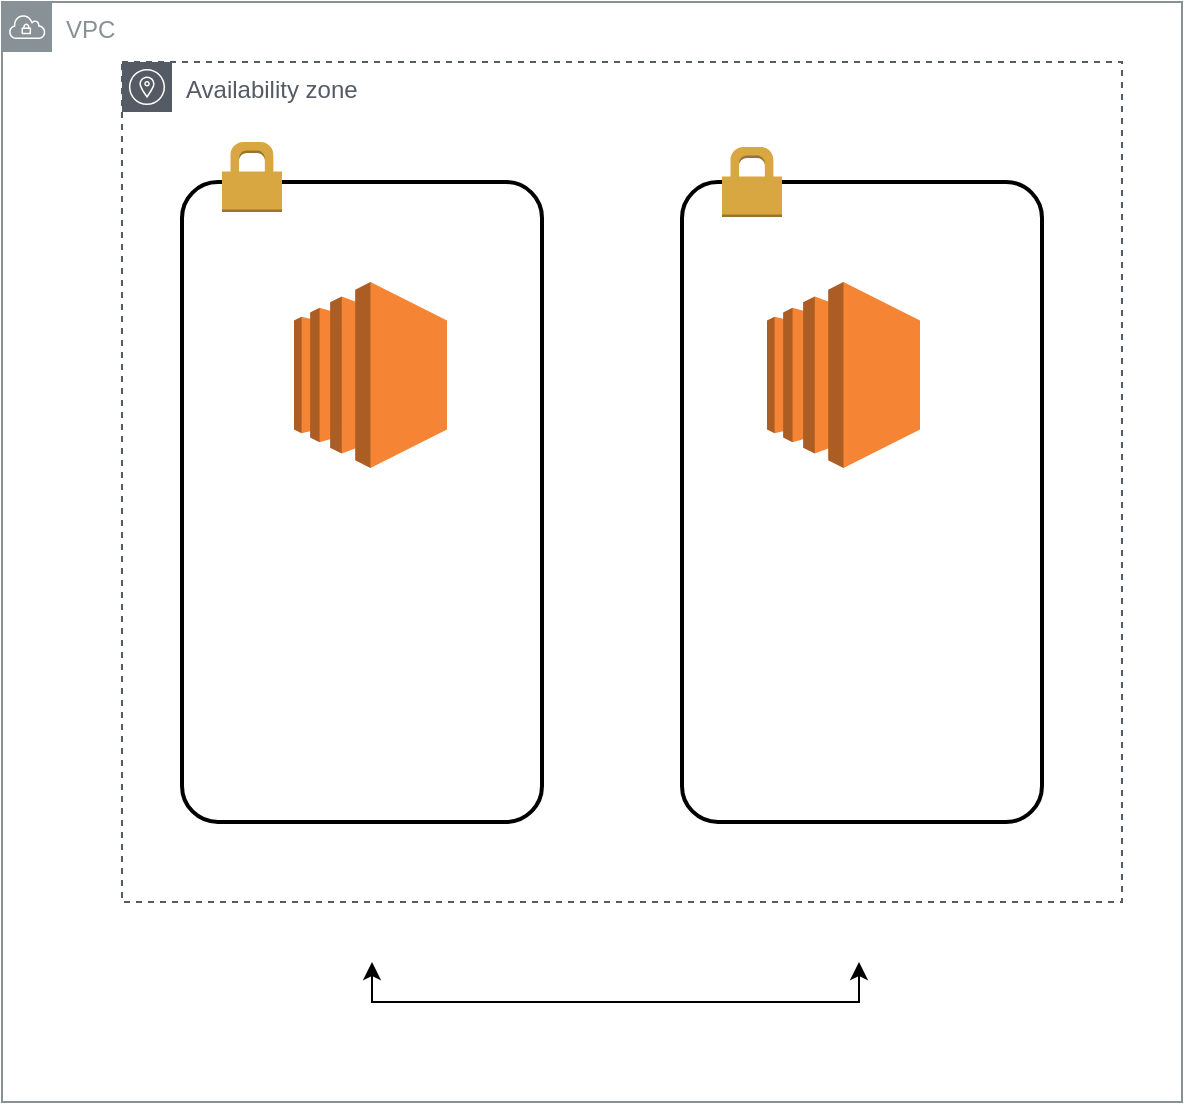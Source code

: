 <mxfile version="10.6.7" type="github"><diagram id="sutZoA35M7MX3dKam-xM" name="Page-1"><mxGraphModel dx="754" dy="467" grid="1" gridSize="10" guides="1" tooltips="1" connect="1" arrows="1" fold="1" page="1" pageScale="1" pageWidth="827" pageHeight="1169" math="0" shadow="0"><root><mxCell id="0"/><mxCell id="1" parent="0"/><mxCell id="fQZx-U2Kx0ZALfmcc3-l-2" value="VPC" style="outlineConnect=0;gradientColor=none;html=1;whiteSpace=wrap;fontSize=12;fontStyle=0;shape=mxgraph.aws4.group;grIcon=mxgraph.aws4.group_vpc;strokeColor=#879196;fillColor=none;verticalAlign=top;align=left;spacingLeft=30;fontColor=#879196;dashed=0;" vertex="1" parent="1"><mxGeometry x="200" y="90" width="590" height="550" as="geometry"/></mxCell><mxCell id="fQZx-U2Kx0ZALfmcc3-l-4" value="Availability zone" style="outlineConnect=0;gradientColor=none;html=1;whiteSpace=wrap;fontSize=12;fontStyle=0;shape=mxgraph.aws4.group;grIcon=mxgraph.aws4.group_availability_zone;strokeColor=#545B64;fillColor=none;verticalAlign=top;align=left;spacingLeft=30;fontColor=#545B64;dashed=1;" vertex="1" parent="1"><mxGeometry x="260" y="120" width="500" height="420" as="geometry"/></mxCell><mxCell id="fQZx-U2Kx0ZALfmcc3-l-5" value="" style="rounded=1;arcSize=10;dashed=0;strokeColor=#000000;fillColor=none;gradientColor=none;strokeWidth=2;" vertex="1" parent="1"><mxGeometry x="290" y="180" width="180" height="320" as="geometry"/></mxCell><mxCell id="fQZx-U2Kx0ZALfmcc3-l-6" value="" style="dashed=0;html=1;shape=mxgraph.aws3.permissions;fillColor=#D9A741;gradientColor=none;dashed=0;" vertex="1" parent="1"><mxGeometry x="310" y="160" width="30" height="35" as="geometry"/></mxCell><mxCell id="fQZx-U2Kx0ZALfmcc3-l-8" value="" style="rounded=1;arcSize=10;dashed=0;strokeColor=#000000;fillColor=none;gradientColor=none;strokeWidth=2;" vertex="1" parent="1"><mxGeometry x="540" y="180" width="180" height="320" as="geometry"/></mxCell><mxCell id="fQZx-U2Kx0ZALfmcc3-l-9" value="" style="dashed=0;html=1;shape=mxgraph.aws3.permissions;fillColor=#D9A741;gradientColor=none;dashed=0;" vertex="1" parent="1"><mxGeometry x="560" y="162.5" width="30" height="35" as="geometry"/></mxCell><mxCell id="fQZx-U2Kx0ZALfmcc3-l-10" value="" style="outlineConnect=0;dashed=0;verticalLabelPosition=bottom;verticalAlign=top;align=center;html=1;shape=mxgraph.aws3.ec2;fillColor=#F58534;gradientColor=none;" vertex="1" parent="1"><mxGeometry x="346" y="230" width="76.5" height="93" as="geometry"/></mxCell><mxCell id="fQZx-U2Kx0ZALfmcc3-l-11" value="" style="outlineConnect=0;dashed=0;verticalLabelPosition=bottom;verticalAlign=top;align=center;html=1;shape=mxgraph.aws3.ec2;fillColor=#F58534;gradientColor=none;" vertex="1" parent="1"><mxGeometry x="582.5" y="230" width="76.5" height="93" as="geometry"/></mxCell><mxCell id="fQZx-U2Kx0ZALfmcc3-l-19" style="edgeStyle=orthogonalEdgeStyle;rounded=0;orthogonalLoop=1;jettySize=auto;html=1;exitX=0.5;exitY=1;exitDx=0;exitDy=0;entryX=0.5;entryY=1;entryDx=0;entryDy=0;startArrow=classic;startFill=1;" edge="1" parent="1" source="fQZx-U2Kx0ZALfmcc3-l-12" target="fQZx-U2Kx0ZALfmcc3-l-13"><mxGeometry relative="1" as="geometry"/></mxCell><mxCell id="fQZx-U2Kx0ZALfmcc3-l-12" value="" style="shape=image;html=1;verticalAlign=top;verticalLabelPosition=bottom;labelBackgroundColor=#ffffff;imageAspect=0;aspect=fixed;image=https://cdn2.iconfinder.com/data/icons/amazon-aws-stencils/100/Storage__Content_Delivery_AWS_Storage_Gateway-128.png" vertex="1" parent="1"><mxGeometry x="355" y="510" width="60" height="60" as="geometry"/></mxCell><mxCell id="fQZx-U2Kx0ZALfmcc3-l-13" value="" style="shape=image;html=1;verticalAlign=top;verticalLabelPosition=bottom;labelBackgroundColor=#ffffff;imageAspect=0;aspect=fixed;image=https://cdn2.iconfinder.com/data/icons/amazon-aws-stencils/100/Storage__Content_Delivery_AWS_Storage_Gateway-128.png" vertex="1" parent="1"><mxGeometry x="598.5" y="510" width="60" height="60" as="geometry"/></mxCell><mxCell id="fQZx-U2Kx0ZALfmcc3-l-15" value="" style="shape=image;html=1;verticalAlign=top;verticalLabelPosition=bottom;labelBackgroundColor=#ffffff;imageAspect=0;aspect=fixed;image=https://cdn2.iconfinder.com/data/icons/amazon-aws-stencils/100/Deployment__Management_copy_AWS_CloudFormation_Template-128.png" vertex="1" parent="1"><mxGeometry x="355" y="452" width="58" height="58" as="geometry"/></mxCell><mxCell id="fQZx-U2Kx0ZALfmcc3-l-17" value="" style="shape=image;html=1;verticalAlign=top;verticalLabelPosition=bottom;labelBackgroundColor=#ffffff;imageAspect=0;aspect=fixed;image=https://cdn2.iconfinder.com/data/icons/amazon-aws-stencils/100/Deployment__Management_copy_AWS_CloudFormation_Template-128.png" vertex="1" parent="1"><mxGeometry x="601" y="452" width="58" height="58" as="geometry"/></mxCell></root></mxGraphModel></diagram></mxfile>